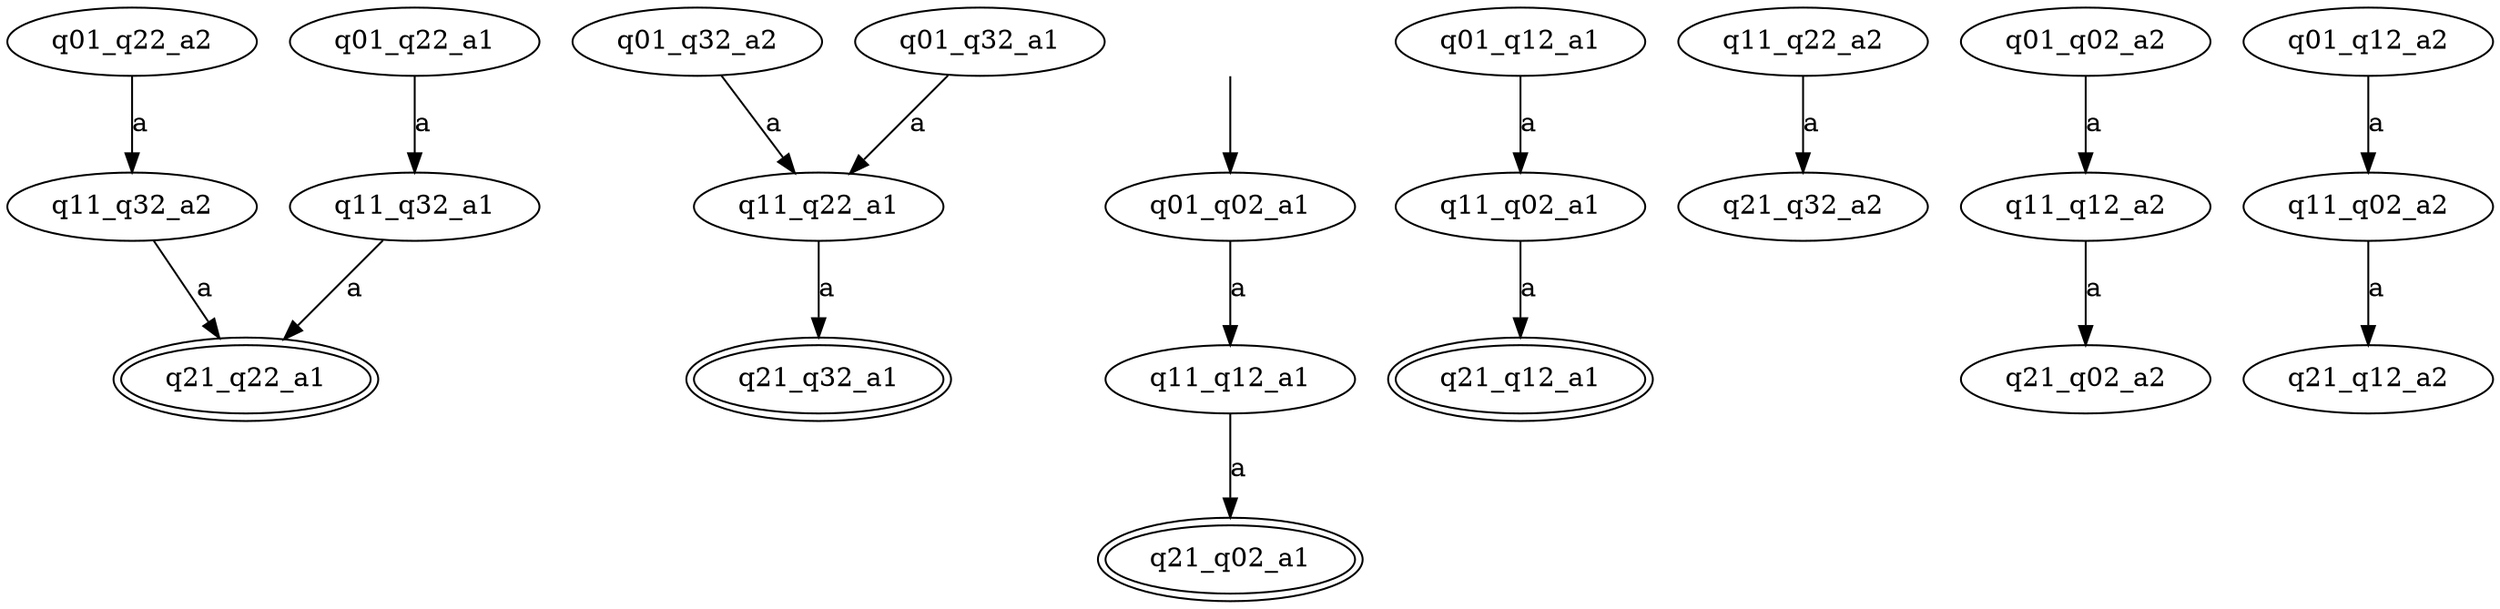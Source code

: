 digraph dot {
  q21_q22_a1 [peripheries = 2];
  q21_q32_a1 [peripheries = 2];
  q21_q02_a1 [peripheries = 2];
  q21_q12_a1 [peripheries = 2];
  to_q01_q02_a1 [shape = none,label=""];
  to_q01_q02_a1 -> q01_q02_a1;
  q11_q32_a2 -> q21_q22_a1 [label = "a"];
  q11_q32_a1 -> q21_q22_a1 [label = "a"];
  q11_q22_a2 -> q21_q32_a2 [label = "a"];
  q11_q22_a1 -> q21_q32_a1 [label = "a"];
  q11_q12_a2 -> q21_q02_a2 [label = "a"];
  q11_q12_a1 -> q21_q02_a1 [label = "a"];
  q11_q02_a2 -> q21_q12_a2 [label = "a"];
  q11_q02_a1 -> q21_q12_a1 [label = "a"];
  q01_q32_a2 -> q11_q22_a1 [label = "a"];
  q01_q32_a1 -> q11_q22_a1 [label = "a"];
  q01_q22_a2 -> q11_q32_a2 [label = "a"];
  q01_q22_a1 -> q11_q32_a1 [label = "a"];
  q01_q12_a2 -> q11_q02_a2 [label = "a"];
  q01_q12_a1 -> q11_q02_a1 [label = "a"];
  q01_q02_a2 -> q11_q12_a2 [label = "a"];
  q01_q02_a1 -> q11_q12_a1 [label = "a"];
}
